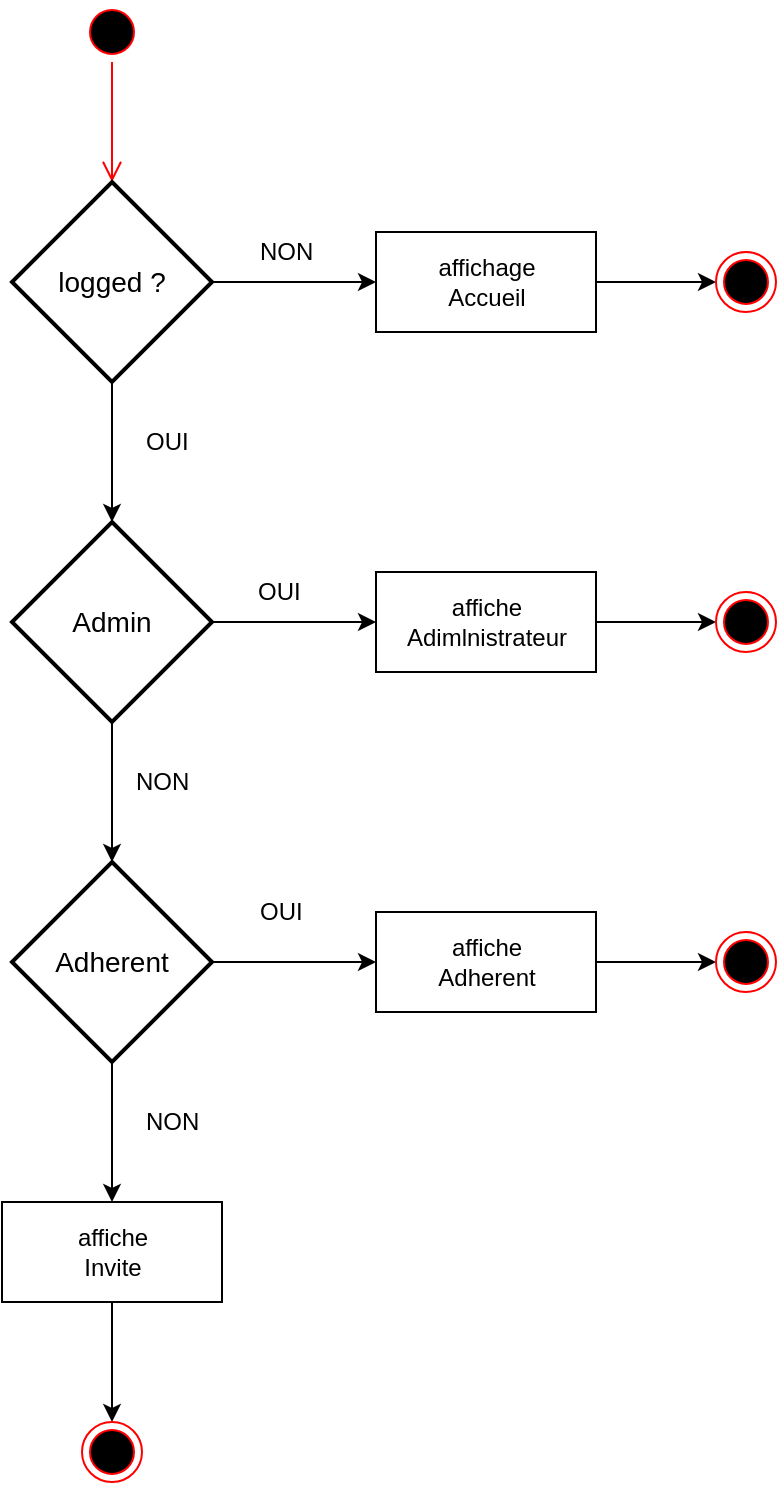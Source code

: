 <mxfile version="12.1.0" type="device" pages="1"><diagram id="deEfpWv3smvHC_iGC_w1" name="Page-1"><mxGraphModel dx="1072" dy="792" grid="1" gridSize="10" guides="1" tooltips="1" connect="1" arrows="1" fold="1" page="1" pageScale="1" pageWidth="827" pageHeight="1169" math="0" shadow="0"><root><mxCell id="0"/><mxCell id="1" parent="0"/><mxCell id="zPl3AvXLoIHD-_L03eXk-1" value="" style="ellipse;html=1;shape=startState;fillColor=#000000;strokeColor=#ff0000;" vertex="1" parent="1"><mxGeometry x="290" y="120" width="30" height="30" as="geometry"/></mxCell><mxCell id="zPl3AvXLoIHD-_L03eXk-2" value="" style="edgeStyle=orthogonalEdgeStyle;html=1;verticalAlign=bottom;endArrow=open;endSize=8;strokeColor=#ff0000;" edge="1" source="zPl3AvXLoIHD-_L03eXk-1" parent="1"><mxGeometry relative="1" as="geometry"><mxPoint x="305" y="210" as="targetPoint"/></mxGeometry></mxCell><mxCell id="zPl3AvXLoIHD-_L03eXk-7" style="edgeStyle=orthogonalEdgeStyle;rounded=0;orthogonalLoop=1;jettySize=auto;html=1;exitX=1;exitY=0.5;exitDx=0;exitDy=0;entryX=0;entryY=0.5;entryDx=0;entryDy=0;" edge="1" parent="1" source="zPl3AvXLoIHD-_L03eXk-3" target="zPl3AvXLoIHD-_L03eXk-4"><mxGeometry relative="1" as="geometry"/></mxCell><mxCell id="zPl3AvXLoIHD-_L03eXk-12" style="edgeStyle=orthogonalEdgeStyle;rounded=0;orthogonalLoop=1;jettySize=auto;html=1;exitX=0.5;exitY=1;exitDx=0;exitDy=0;" edge="1" parent="1" source="zPl3AvXLoIHD-_L03eXk-3" target="zPl3AvXLoIHD-_L03eXk-11"><mxGeometry relative="1" as="geometry"/></mxCell><mxCell id="zPl3AvXLoIHD-_L03eXk-3" value="logged ?" style="shape=rhombus;strokeWidth=2;fontSize=17;perimeter=rhombusPerimeter;whiteSpace=wrap;html=1;align=center;fontSize=14;" vertex="1" parent="1"><mxGeometry x="255" y="210" width="100" height="100" as="geometry"/></mxCell><mxCell id="zPl3AvXLoIHD-_L03eXk-9" style="edgeStyle=orthogonalEdgeStyle;rounded=0;orthogonalLoop=1;jettySize=auto;html=1;exitX=1;exitY=0.5;exitDx=0;exitDy=0;" edge="1" parent="1" source="zPl3AvXLoIHD-_L03eXk-4" target="zPl3AvXLoIHD-_L03eXk-8"><mxGeometry relative="1" as="geometry"/></mxCell><mxCell id="zPl3AvXLoIHD-_L03eXk-4" value="affichage&lt;br&gt;Accueil" style="html=1;" vertex="1" parent="1"><mxGeometry x="437" y="235" width="110" height="50" as="geometry"/></mxCell><mxCell id="zPl3AvXLoIHD-_L03eXk-8" value="" style="ellipse;html=1;shape=endState;fillColor=#000000;strokeColor=#ff0000;" vertex="1" parent="1"><mxGeometry x="607" y="245" width="30" height="30" as="geometry"/></mxCell><mxCell id="zPl3AvXLoIHD-_L03eXk-10" value="NON&lt;br&gt;" style="text;html=1;resizable=0;points=[];autosize=1;align=left;verticalAlign=top;spacingTop=-4;" vertex="1" parent="1"><mxGeometry x="377" y="235" width="40" height="20" as="geometry"/></mxCell><mxCell id="zPl3AvXLoIHD-_L03eXk-14" style="edgeStyle=orthogonalEdgeStyle;rounded=0;orthogonalLoop=1;jettySize=auto;html=1;exitX=1;exitY=0.5;exitDx=0;exitDy=0;entryX=0;entryY=0.5;entryDx=0;entryDy=0;" edge="1" parent="1" source="zPl3AvXLoIHD-_L03eXk-11" target="zPl3AvXLoIHD-_L03eXk-13"><mxGeometry relative="1" as="geometry"/></mxCell><mxCell id="zPl3AvXLoIHD-_L03eXk-19" style="edgeStyle=orthogonalEdgeStyle;rounded=0;orthogonalLoop=1;jettySize=auto;html=1;exitX=0.5;exitY=1;exitDx=0;exitDy=0;entryX=0.5;entryY=0;entryDx=0;entryDy=0;" edge="1" parent="1" source="zPl3AvXLoIHD-_L03eXk-11" target="zPl3AvXLoIHD-_L03eXk-17"><mxGeometry relative="1" as="geometry"/></mxCell><mxCell id="zPl3AvXLoIHD-_L03eXk-11" value="Admin" style="shape=rhombus;strokeWidth=2;fontSize=17;perimeter=rhombusPerimeter;whiteSpace=wrap;html=1;align=center;fontSize=14;" vertex="1" parent="1"><mxGeometry x="255" y="380" width="100" height="100" as="geometry"/></mxCell><mxCell id="zPl3AvXLoIHD-_L03eXk-16" style="edgeStyle=orthogonalEdgeStyle;rounded=0;orthogonalLoop=1;jettySize=auto;html=1;exitX=1;exitY=0.5;exitDx=0;exitDy=0;" edge="1" parent="1" source="zPl3AvXLoIHD-_L03eXk-13" target="zPl3AvXLoIHD-_L03eXk-15"><mxGeometry relative="1" as="geometry"/></mxCell><mxCell id="zPl3AvXLoIHD-_L03eXk-13" value="affiche &lt;br&gt;Adimlnistrateur" style="html=1;" vertex="1" parent="1"><mxGeometry x="437" y="405" width="110" height="50" as="geometry"/></mxCell><mxCell id="zPl3AvXLoIHD-_L03eXk-15" value="" style="ellipse;html=1;shape=endState;fillColor=#000000;strokeColor=#ff0000;" vertex="1" parent="1"><mxGeometry x="607" y="415" width="30" height="30" as="geometry"/></mxCell><mxCell id="zPl3AvXLoIHD-_L03eXk-24" style="edgeStyle=orthogonalEdgeStyle;rounded=0;orthogonalLoop=1;jettySize=auto;html=1;exitX=1;exitY=0.5;exitDx=0;exitDy=0;entryX=0;entryY=0.5;entryDx=0;entryDy=0;" edge="1" parent="1" source="zPl3AvXLoIHD-_L03eXk-17" target="zPl3AvXLoIHD-_L03eXk-23"><mxGeometry relative="1" as="geometry"/></mxCell><mxCell id="zPl3AvXLoIHD-_L03eXk-29" style="edgeStyle=orthogonalEdgeStyle;rounded=0;orthogonalLoop=1;jettySize=auto;html=1;exitX=0.5;exitY=1;exitDx=0;exitDy=0;entryX=0.5;entryY=0;entryDx=0;entryDy=0;" edge="1" parent="1" source="zPl3AvXLoIHD-_L03eXk-17" target="zPl3AvXLoIHD-_L03eXk-28"><mxGeometry relative="1" as="geometry"/></mxCell><mxCell id="zPl3AvXLoIHD-_L03eXk-17" value="Adherent" style="shape=rhombus;strokeWidth=2;fontSize=17;perimeter=rhombusPerimeter;whiteSpace=wrap;html=1;align=center;fontSize=14;" vertex="1" parent="1"><mxGeometry x="255" y="550" width="100" height="100" as="geometry"/></mxCell><mxCell id="zPl3AvXLoIHD-_L03eXk-18" value="OUI" style="text;html=1;resizable=0;points=[];autosize=1;align=left;verticalAlign=top;spacingTop=-4;" vertex="1" parent="1"><mxGeometry x="376" y="405" width="40" height="20" as="geometry"/></mxCell><mxCell id="zPl3AvXLoIHD-_L03eXk-20" value="OUI" style="text;html=1;resizable=0;points=[];autosize=1;align=left;verticalAlign=top;spacingTop=-4;" vertex="1" parent="1"><mxGeometry x="320" y="330" width="40" height="20" as="geometry"/></mxCell><mxCell id="zPl3AvXLoIHD-_L03eXk-22" value="NON" style="text;html=1;resizable=0;points=[];autosize=1;align=left;verticalAlign=top;spacingTop=-4;" vertex="1" parent="1"><mxGeometry x="315" y="500" width="40" height="20" as="geometry"/></mxCell><mxCell id="zPl3AvXLoIHD-_L03eXk-26" style="edgeStyle=orthogonalEdgeStyle;rounded=0;orthogonalLoop=1;jettySize=auto;html=1;exitX=1;exitY=0.5;exitDx=0;exitDy=0;entryX=0;entryY=0.5;entryDx=0;entryDy=0;" edge="1" parent="1" source="zPl3AvXLoIHD-_L03eXk-23" target="zPl3AvXLoIHD-_L03eXk-25"><mxGeometry relative="1" as="geometry"/></mxCell><mxCell id="zPl3AvXLoIHD-_L03eXk-23" value="affiche &lt;br&gt;Adherent" style="html=1;" vertex="1" parent="1"><mxGeometry x="437" y="575" width="110" height="50" as="geometry"/></mxCell><mxCell id="zPl3AvXLoIHD-_L03eXk-25" value="" style="ellipse;html=1;shape=endState;fillColor=#000000;strokeColor=#ff0000;" vertex="1" parent="1"><mxGeometry x="607" y="585" width="30" height="30" as="geometry"/></mxCell><mxCell id="zPl3AvXLoIHD-_L03eXk-27" value="OUI" style="text;html=1;resizable=0;points=[];autosize=1;align=left;verticalAlign=top;spacingTop=-4;" vertex="1" parent="1"><mxGeometry x="377" y="565" width="40" height="20" as="geometry"/></mxCell><mxCell id="zPl3AvXLoIHD-_L03eXk-31" style="edgeStyle=orthogonalEdgeStyle;rounded=0;orthogonalLoop=1;jettySize=auto;html=1;exitX=0.5;exitY=1;exitDx=0;exitDy=0;entryX=0.5;entryY=0;entryDx=0;entryDy=0;" edge="1" parent="1" source="zPl3AvXLoIHD-_L03eXk-28" target="zPl3AvXLoIHD-_L03eXk-30"><mxGeometry relative="1" as="geometry"/></mxCell><mxCell id="zPl3AvXLoIHD-_L03eXk-28" value="affiche &lt;br&gt;Invite" style="html=1;" vertex="1" parent="1"><mxGeometry x="250" y="720" width="110" height="50" as="geometry"/></mxCell><mxCell id="zPl3AvXLoIHD-_L03eXk-30" value="" style="ellipse;html=1;shape=endState;fillColor=#000000;strokeColor=#ff0000;" vertex="1" parent="1"><mxGeometry x="290" y="830" width="30" height="30" as="geometry"/></mxCell><mxCell id="zPl3AvXLoIHD-_L03eXk-32" value="NON" style="text;html=1;resizable=0;points=[];autosize=1;align=left;verticalAlign=top;spacingTop=-4;" vertex="1" parent="1"><mxGeometry x="320" y="670" width="40" height="20" as="geometry"/></mxCell></root></mxGraphModel></diagram></mxfile>